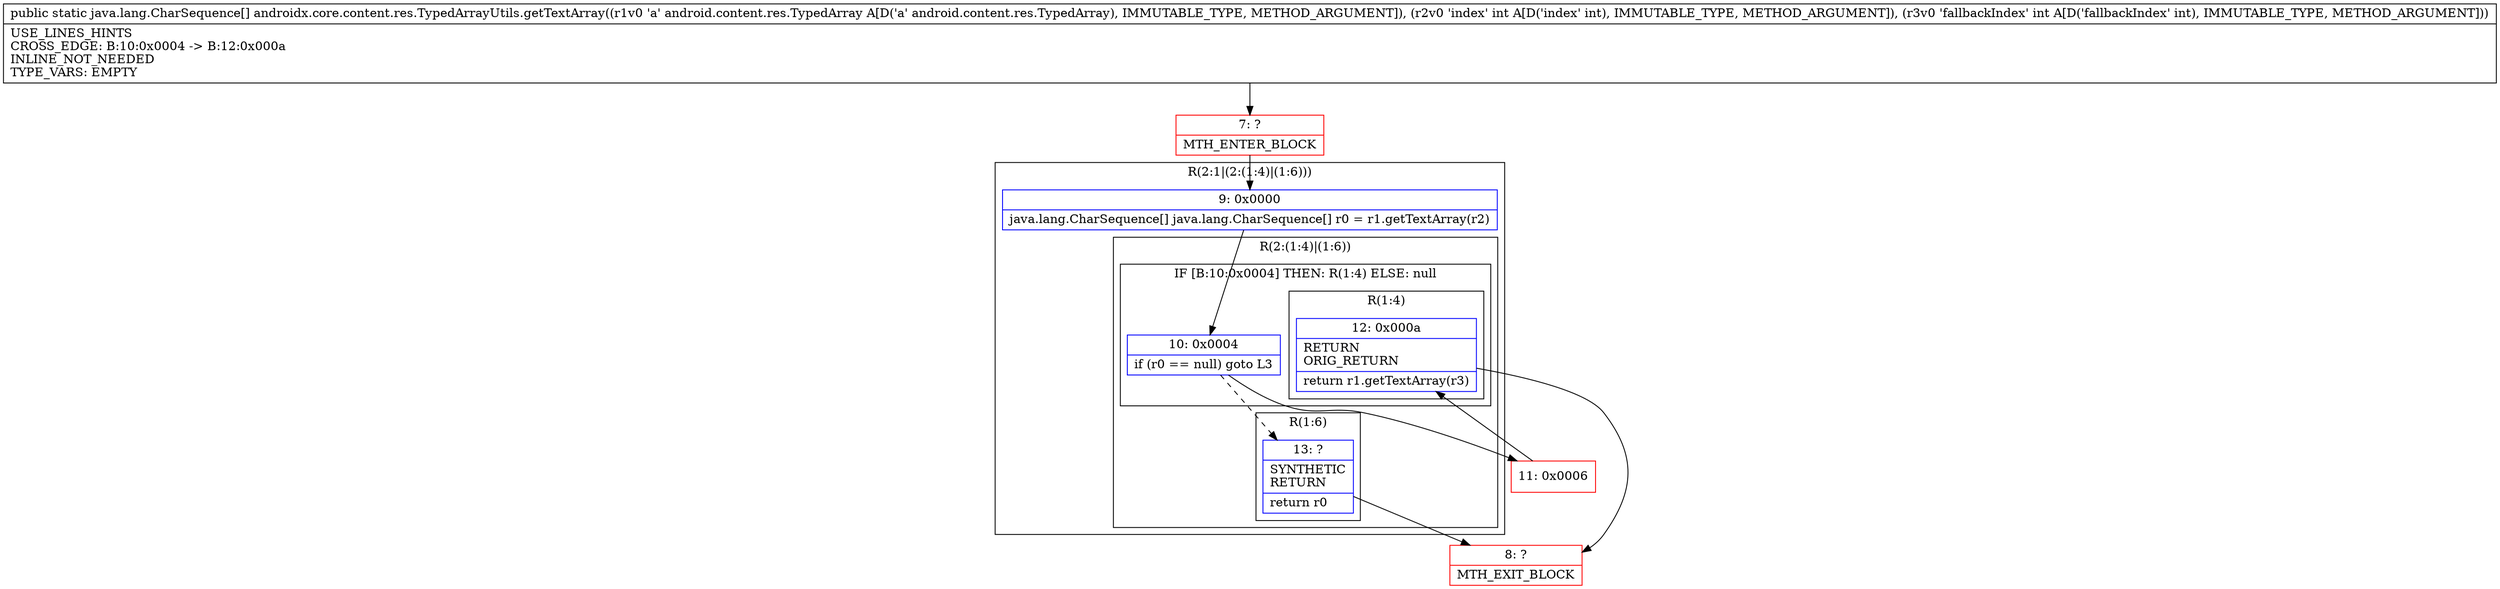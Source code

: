 digraph "CFG forandroidx.core.content.res.TypedArrayUtils.getTextArray(Landroid\/content\/res\/TypedArray;II)[Ljava\/lang\/CharSequence;" {
subgraph cluster_Region_993217986 {
label = "R(2:1|(2:(1:4)|(1:6)))";
node [shape=record,color=blue];
Node_9 [shape=record,label="{9\:\ 0x0000|java.lang.CharSequence[] java.lang.CharSequence[] r0 = r1.getTextArray(r2)\l}"];
subgraph cluster_Region_204611736 {
label = "R(2:(1:4)|(1:6))";
node [shape=record,color=blue];
subgraph cluster_IfRegion_1698372379 {
label = "IF [B:10:0x0004] THEN: R(1:4) ELSE: null";
node [shape=record,color=blue];
Node_10 [shape=record,label="{10\:\ 0x0004|if (r0 == null) goto L3\l}"];
subgraph cluster_Region_73417424 {
label = "R(1:4)";
node [shape=record,color=blue];
Node_12 [shape=record,label="{12\:\ 0x000a|RETURN\lORIG_RETURN\l|return r1.getTextArray(r3)\l}"];
}
}
subgraph cluster_Region_1355269728 {
label = "R(1:6)";
node [shape=record,color=blue];
Node_13 [shape=record,label="{13\:\ ?|SYNTHETIC\lRETURN\l|return r0\l}"];
}
}
}
Node_7 [shape=record,color=red,label="{7\:\ ?|MTH_ENTER_BLOCK\l}"];
Node_11 [shape=record,color=red,label="{11\:\ 0x0006}"];
Node_8 [shape=record,color=red,label="{8\:\ ?|MTH_EXIT_BLOCK\l}"];
MethodNode[shape=record,label="{public static java.lang.CharSequence[] androidx.core.content.res.TypedArrayUtils.getTextArray((r1v0 'a' android.content.res.TypedArray A[D('a' android.content.res.TypedArray), IMMUTABLE_TYPE, METHOD_ARGUMENT]), (r2v0 'index' int A[D('index' int), IMMUTABLE_TYPE, METHOD_ARGUMENT]), (r3v0 'fallbackIndex' int A[D('fallbackIndex' int), IMMUTABLE_TYPE, METHOD_ARGUMENT]))  | USE_LINES_HINTS\lCROSS_EDGE: B:10:0x0004 \-\> B:12:0x000a\lINLINE_NOT_NEEDED\lTYPE_VARS: EMPTY\l}"];
MethodNode -> Node_7;Node_9 -> Node_10;
Node_10 -> Node_11;
Node_10 -> Node_13[style=dashed];
Node_12 -> Node_8;
Node_13 -> Node_8;
Node_7 -> Node_9;
Node_11 -> Node_12;
}


